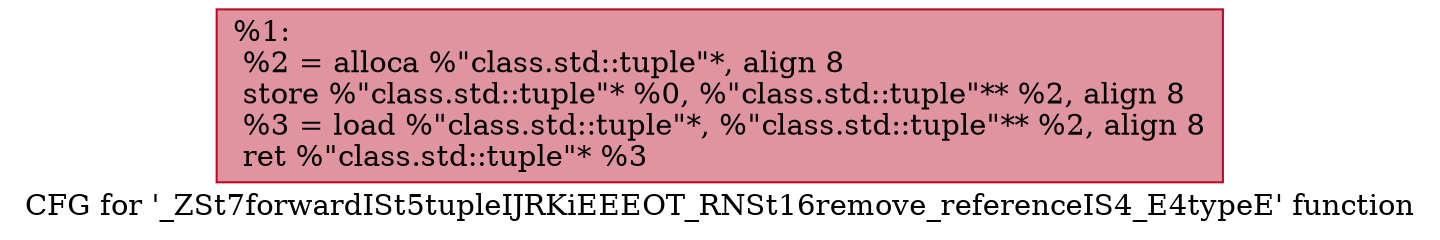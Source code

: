 digraph "CFG for '_ZSt7forwardISt5tupleIJRKiEEEOT_RNSt16remove_referenceIS4_E4typeE' function" {
	label="CFG for '_ZSt7forwardISt5tupleIJRKiEEEOT_RNSt16remove_referenceIS4_E4typeE' function";

	Node0x561d2dfb9510 [shape=record,color="#b70d28ff", style=filled, fillcolor="#b70d2870",label="{%1:\l  %2 = alloca %\"class.std::tuple\"*, align 8\l  store %\"class.std::tuple\"* %0, %\"class.std::tuple\"** %2, align 8\l  %3 = load %\"class.std::tuple\"*, %\"class.std::tuple\"** %2, align 8\l  ret %\"class.std::tuple\"* %3\l}"];
}
